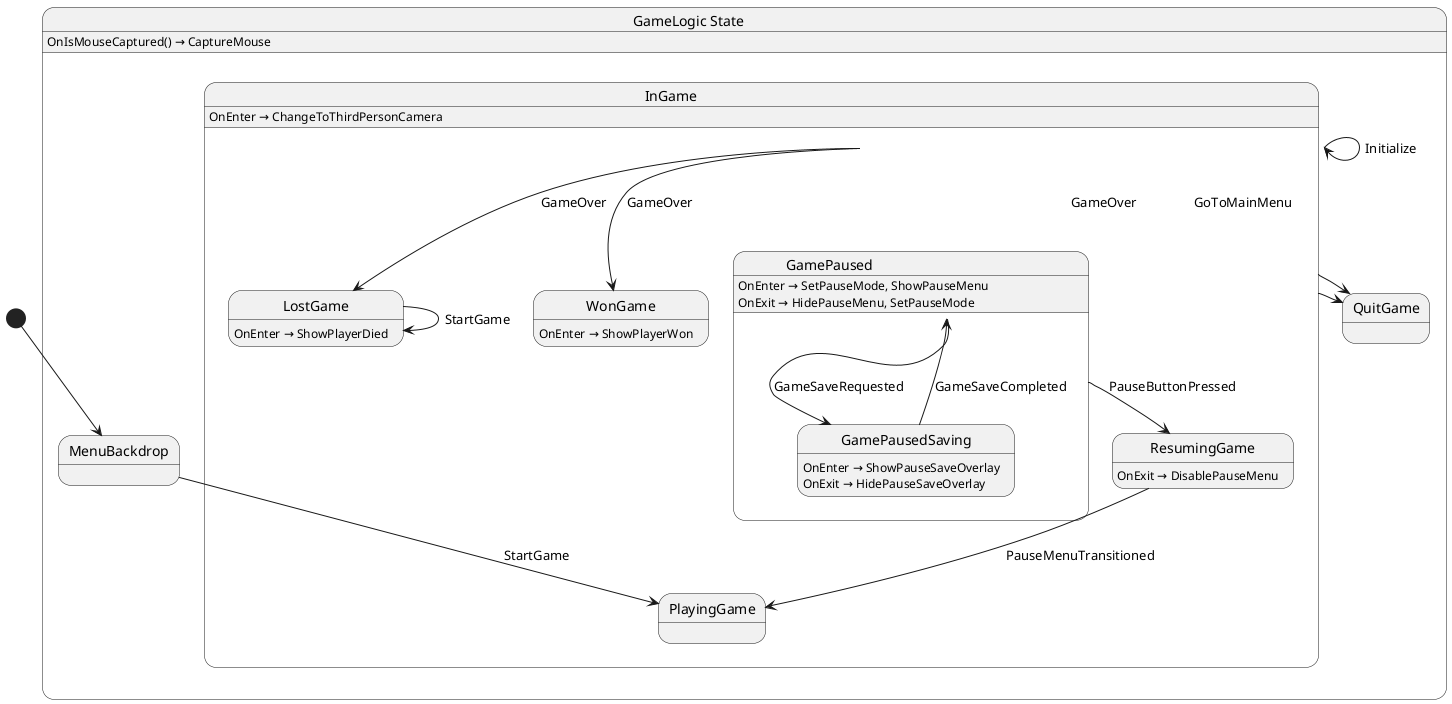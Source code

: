 @startuml GameLogic
state "GameLogic State" as GameDemo_GameLogic_State {
  state "InGame" as GameDemo_GameLogic_State_InGame {
    state "GamePaused" as GameDemo_GameLogic_State_GamePaused {
      state "GamePausedSaving" as GameDemo_GameLogic_State_GamePausedSaving {
        GameDemo_GameLogic_State_GamePausedSaving : OnEnter → ShowPauseSaveOverlay
        GameDemo_GameLogic_State_GamePausedSaving : OnExit → HidePauseSaveOverlay
      }
      GameDemo_GameLogic_State_GamePaused : OnEnter → SetPauseMode, ShowPauseMenu
      GameDemo_GameLogic_State_GamePaused : OnExit → HidePauseMenu, SetPauseMode
    }
    state "LostGame" as GameDemo_GameLogic_State_LostGame {
      GameDemo_GameLogic_State_LostGame : OnEnter → ShowPlayerDied
    }
    state "PlayingGame" as GameDemo_GameLogic_State_PlayingGame
    state "ResumingGame" as GameDemo_GameLogic_State_ResumingGame {
      GameDemo_GameLogic_State_ResumingGame : OnExit → DisablePauseMenu
    }
    state "WonGame" as GameDemo_GameLogic_State_WonGame {
      GameDemo_GameLogic_State_WonGame : OnEnter → ShowPlayerWon
    }
    GameDemo_GameLogic_State_InGame : OnEnter → ChangeToThirdPersonCamera
  }
  state "MenuBackdrop" as GameDemo_GameLogic_State_MenuBackdrop
  state "QuitGame" as GameDemo_GameLogic_State_QuitGame
  GameDemo_GameLogic_State : OnIsMouseCaptured() → CaptureMouse
}

GameDemo_GameLogic_State_GamePaused --> GameDemo_GameLogic_State_GamePausedSaving : GameSaveRequested
GameDemo_GameLogic_State_GamePaused --> GameDemo_GameLogic_State_ResumingGame : PauseButtonPressed
GameDemo_GameLogic_State_GamePausedSaving --> GameDemo_GameLogic_State_GamePaused : GameSaveCompleted
GameDemo_GameLogic_State_InGame --> GameDemo_GameLogic_State_InGame : Initialize
GameDemo_GameLogic_State_InGame --> GameDemo_GameLogic_State_LostGame : GameOver
GameDemo_GameLogic_State_InGame --> GameDemo_GameLogic_State_QuitGame : GameOver
GameDemo_GameLogic_State_InGame --> GameDemo_GameLogic_State_QuitGame : GoToMainMenu
GameDemo_GameLogic_State_InGame --> GameDemo_GameLogic_State_WonGame : GameOver
GameDemo_GameLogic_State_LostGame --> GameDemo_GameLogic_State_LostGame : StartGame
GameDemo_GameLogic_State_MenuBackdrop --> GameDemo_GameLogic_State_PlayingGame : StartGame
GameDemo_GameLogic_State_ResumingGame --> GameDemo_GameLogic_State_PlayingGame : PauseMenuTransitioned

[*] --> GameDemo_GameLogic_State_MenuBackdrop
@enduml